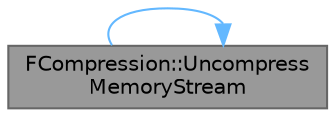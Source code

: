 digraph "FCompression::UncompressMemoryStream"
{
 // INTERACTIVE_SVG=YES
 // LATEX_PDF_SIZE
  bgcolor="transparent";
  edge [fontname=Helvetica,fontsize=10,labelfontname=Helvetica,labelfontsize=10];
  node [fontname=Helvetica,fontsize=10,shape=box,height=0.2,width=0.4];
  rankdir="LR";
  Node1 [id="Node000001",label="FCompression::Uncompress\lMemoryStream",height=0.2,width=0.4,color="gray40", fillcolor="grey60", style="filled", fontcolor="black",tooltip="Wraps UncompressMemory to provide access with a IMemoryReadStream interface, attempting to avoid copy..."];
  Node1 -> Node1 [id="edge1_Node000001_Node000001",color="steelblue1",style="solid",tooltip=" "];
}

